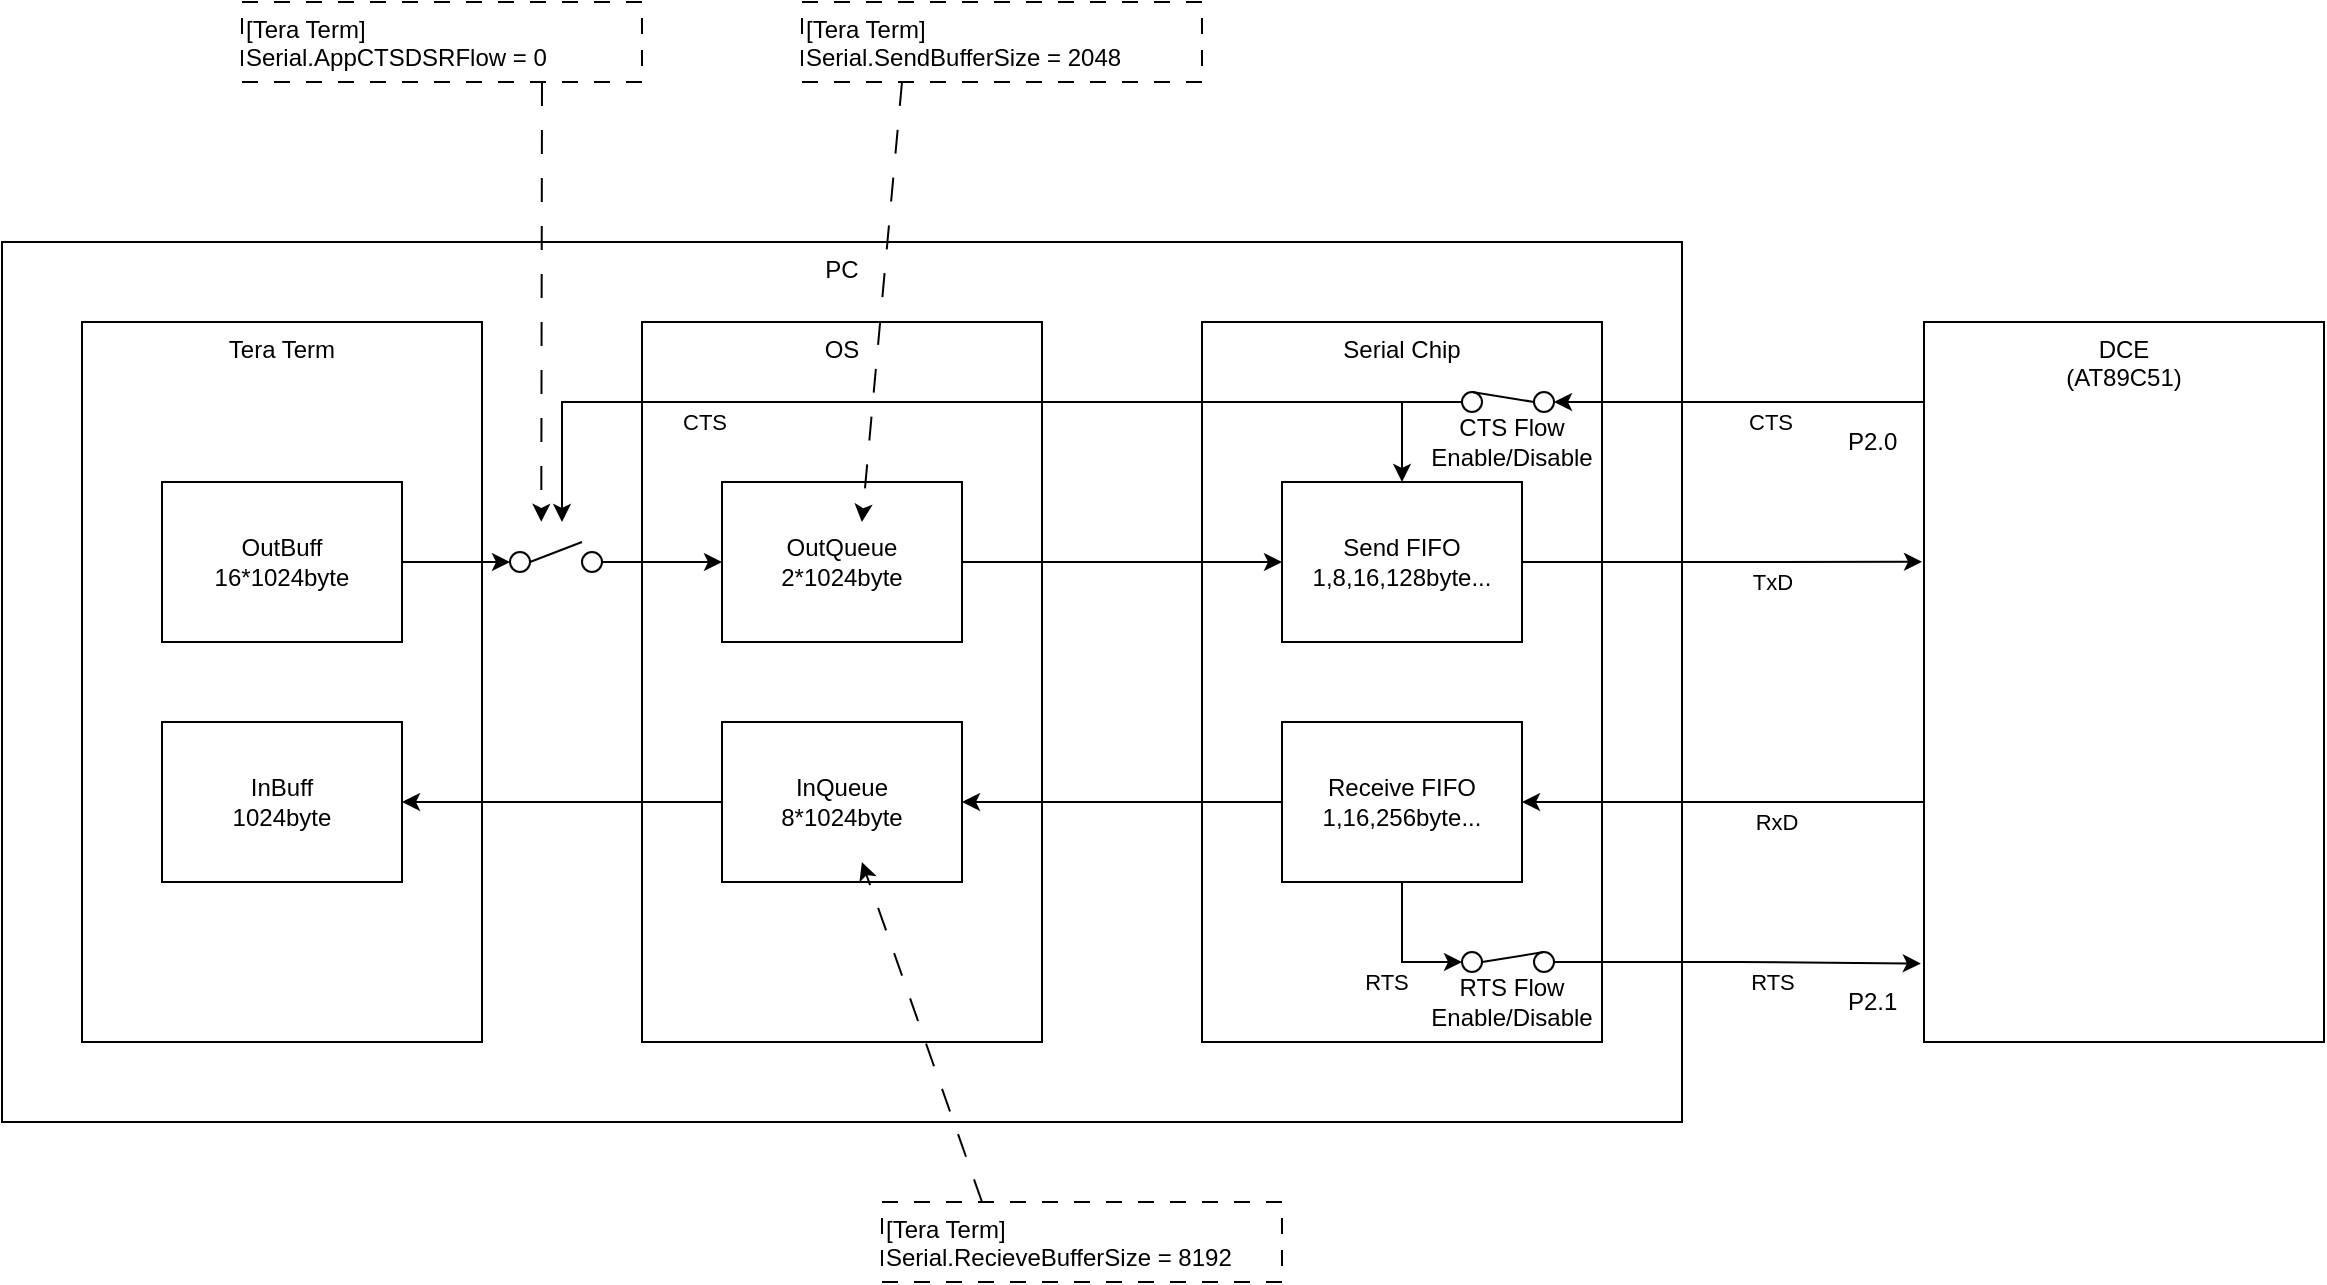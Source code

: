 <mxfile version="20.8.16" type="device"><diagram name="ページ1" id="FFNixvQXJPsE4i4gI0jz"><mxGraphModel dx="1036" dy="1783" grid="1" gridSize="10" guides="1" tooltips="1" connect="1" arrows="1" fold="1" page="1" pageScale="1" pageWidth="827" pageHeight="1169" math="0" shadow="0"><root><mxCell id="0"/><mxCell id="1" parent="0"/><mxCell id="ioeUskF0LvNoYCrA8RpN-43" value="PC" style="rounded=0;whiteSpace=wrap;html=1;verticalAlign=top;" parent="1" vertex="1"><mxGeometry x="80" y="80" width="840" height="440" as="geometry"/></mxCell><mxCell id="ioeUskF0LvNoYCrA8RpN-16" value="Serial Chip" style="rounded=0;whiteSpace=wrap;html=1;verticalAlign=top;" parent="1" vertex="1"><mxGeometry x="680" y="120" width="200" height="360" as="geometry"/></mxCell><mxCell id="ioeUskF0LvNoYCrA8RpN-15" value="OS" style="rounded=0;whiteSpace=wrap;html=1;verticalAlign=top;" parent="1" vertex="1"><mxGeometry x="400" y="120" width="200" height="360" as="geometry"/></mxCell><mxCell id="ioeUskF0LvNoYCrA8RpN-7" value="Tera Term" style="rounded=0;whiteSpace=wrap;html=1;verticalAlign=top;" parent="1" vertex="1"><mxGeometry x="120" y="120" width="200" height="360" as="geometry"/></mxCell><mxCell id="ioeUskF0LvNoYCrA8RpN-8" style="edgeStyle=orthogonalEdgeStyle;rounded=0;orthogonalLoop=1;jettySize=auto;html=1;entryX=0;entryY=0.5;entryDx=0;entryDy=0;" parent="1" source="ioeUskF0LvNoYCrA8RpN-1" target="ioeUskF0LvNoYCrA8RpN-9" edge="1"><mxGeometry relative="1" as="geometry"><mxPoint x="340" y="240" as="targetPoint"/></mxGeometry></mxCell><mxCell id="ioeUskF0LvNoYCrA8RpN-1" value="OutBuff&lt;br&gt;16*1024byte" style="rounded=0;whiteSpace=wrap;html=1;" parent="1" vertex="1"><mxGeometry x="160" y="200" width="120" height="80" as="geometry"/></mxCell><mxCell id="ioeUskF0LvNoYCrA8RpN-14" style="edgeStyle=orthogonalEdgeStyle;rounded=0;orthogonalLoop=1;jettySize=auto;html=1;entryX=0;entryY=0.5;entryDx=0;entryDy=0;" parent="1" source="ioeUskF0LvNoYCrA8RpN-2" target="ioeUskF0LvNoYCrA8RpN-3" edge="1"><mxGeometry relative="1" as="geometry"/></mxCell><mxCell id="ioeUskF0LvNoYCrA8RpN-2" value="OutQueue&lt;br&gt;2*1024byte" style="rounded=0;whiteSpace=wrap;html=1;" parent="1" vertex="1"><mxGeometry x="440" y="200" width="120" height="80" as="geometry"/></mxCell><mxCell id="ioeUskF0LvNoYCrA8RpN-19" style="edgeStyle=orthogonalEdgeStyle;rounded=0;orthogonalLoop=1;jettySize=auto;html=1;entryX=-0.005;entryY=0.333;entryDx=0;entryDy=0;entryPerimeter=0;" parent="1" source="ioeUskF0LvNoYCrA8RpN-3" target="ioeUskF0LvNoYCrA8RpN-17" edge="1"><mxGeometry relative="1" as="geometry"><mxPoint x="1000" y="240" as="targetPoint"/></mxGeometry></mxCell><mxCell id="ioeUskF0LvNoYCrA8RpN-20" value="TxD" style="edgeLabel;html=1;align=center;verticalAlign=middle;resizable=0;points=[];" parent="ioeUskF0LvNoYCrA8RpN-19" vertex="1" connectable="0"><mxGeometry x="0.203" y="1" relative="1" as="geometry"><mxPoint x="4" y="11" as="offset"/></mxGeometry></mxCell><mxCell id="ioeUskF0LvNoYCrA8RpN-3" value="Send FIFO&lt;br&gt;1,8,16,128byte..." style="rounded=0;whiteSpace=wrap;html=1;" parent="1" vertex="1"><mxGeometry x="720" y="200" width="120" height="80" as="geometry"/></mxCell><mxCell id="ioeUskF0LvNoYCrA8RpN-26" style="edgeStyle=orthogonalEdgeStyle;rounded=0;orthogonalLoop=1;jettySize=auto;html=1;exitX=0.5;exitY=1;exitDx=0;exitDy=0;entryX=0;entryY=0.5;entryDx=0;entryDy=0;" parent="1" source="ioeUskF0LvNoYCrA8RpN-4" target="ioeUskF0LvNoYCrA8RpN-35" edge="1"><mxGeometry relative="1" as="geometry"><mxPoint x="770" y="410" as="sourcePoint"/><mxPoint x="810" y="436" as="targetPoint"/><Array as="points"><mxPoint x="780" y="440"/></Array></mxGeometry></mxCell><mxCell id="ioeUskF0LvNoYCrA8RpN-27" value="RTS" style="edgeLabel;html=1;align=center;verticalAlign=middle;resizable=0;points=[];" parent="ioeUskF0LvNoYCrA8RpN-26" vertex="1" connectable="0"><mxGeometry x="0.601" relative="1" as="geometry"><mxPoint x="-24" y="10" as="offset"/></mxGeometry></mxCell><mxCell id="ioeUskF0LvNoYCrA8RpN-28" style="edgeStyle=orthogonalEdgeStyle;rounded=0;orthogonalLoop=1;jettySize=auto;html=1;" parent="1" source="ioeUskF0LvNoYCrA8RpN-4" target="ioeUskF0LvNoYCrA8RpN-5" edge="1"><mxGeometry relative="1" as="geometry"/></mxCell><mxCell id="ioeUskF0LvNoYCrA8RpN-4" value="Receive FIFO&lt;br&gt;1,16,256byte..." style="rounded=0;whiteSpace=wrap;html=1;" parent="1" vertex="1"><mxGeometry x="720" y="320" width="120" height="80" as="geometry"/></mxCell><mxCell id="ioeUskF0LvNoYCrA8RpN-29" style="edgeStyle=orthogonalEdgeStyle;rounded=0;orthogonalLoop=1;jettySize=auto;html=1;entryX=1;entryY=0.5;entryDx=0;entryDy=0;" parent="1" source="ioeUskF0LvNoYCrA8RpN-5" target="ioeUskF0LvNoYCrA8RpN-6" edge="1"><mxGeometry relative="1" as="geometry"/></mxCell><mxCell id="ioeUskF0LvNoYCrA8RpN-5" value="InQueue&lt;br&gt;8*1024byte" style="rounded=0;whiteSpace=wrap;html=1;" parent="1" vertex="1"><mxGeometry x="440" y="320" width="120" height="80" as="geometry"/></mxCell><mxCell id="ioeUskF0LvNoYCrA8RpN-6" value="InBuff&lt;br&gt;1024byte" style="rounded=0;whiteSpace=wrap;html=1;" parent="1" vertex="1"><mxGeometry x="160" y="320" width="120" height="80" as="geometry"/></mxCell><mxCell id="ioeUskF0LvNoYCrA8RpN-9" value="" style="ellipse;whiteSpace=wrap;html=1;aspect=fixed;direction=east;" parent="1" vertex="1"><mxGeometry x="334" y="235" width="10" height="10" as="geometry"/></mxCell><mxCell id="ioeUskF0LvNoYCrA8RpN-13" style="edgeStyle=orthogonalEdgeStyle;rounded=0;orthogonalLoop=1;jettySize=auto;html=1;entryX=0;entryY=0.5;entryDx=0;entryDy=0;" parent="1" source="ioeUskF0LvNoYCrA8RpN-11" target="ioeUskF0LvNoYCrA8RpN-2" edge="1"><mxGeometry relative="1" as="geometry"/></mxCell><mxCell id="ioeUskF0LvNoYCrA8RpN-11" value="" style="ellipse;whiteSpace=wrap;html=1;aspect=fixed;direction=east;" parent="1" vertex="1"><mxGeometry x="370" y="235" width="10" height="10" as="geometry"/></mxCell><mxCell id="ioeUskF0LvNoYCrA8RpN-12" value="" style="endArrow=none;html=1;rounded=0;exitX=1;exitY=0.5;exitDx=0;exitDy=0;" parent="1" source="ioeUskF0LvNoYCrA8RpN-9" edge="1"><mxGeometry width="50" height="50" relative="1" as="geometry"><mxPoint x="350" y="300" as="sourcePoint"/><mxPoint x="370" y="230" as="targetPoint"/></mxGeometry></mxCell><mxCell id="ioeUskF0LvNoYCrA8RpN-18" value="CTS" style="edgeStyle=orthogonalEdgeStyle;rounded=0;orthogonalLoop=1;jettySize=auto;html=1;exitX=0;exitY=0.111;exitDx=0;exitDy=0;exitPerimeter=0;entryX=1;entryY=0.5;entryDx=0;entryDy=0;" parent="1" source="ioeUskF0LvNoYCrA8RpN-17" target="ioeUskF0LvNoYCrA8RpN-31" edge="1"><mxGeometry x="-0.167" y="10" relative="1" as="geometry"><mxPoint x="920" y="140" as="targetPoint"/><Array as="points"><mxPoint x="960" y="160"/></Array><mxPoint as="offset"/></mxGeometry></mxCell><mxCell id="ioeUskF0LvNoYCrA8RpN-21" style="edgeStyle=orthogonalEdgeStyle;rounded=0;orthogonalLoop=1;jettySize=auto;html=1;" parent="1" edge="1"><mxGeometry relative="1" as="geometry"><mxPoint x="360" y="220" as="targetPoint"/><mxPoint x="780" y="160" as="sourcePoint"/><Array as="points"><mxPoint x="770" y="160"/><mxPoint x="360" y="160"/></Array></mxGeometry></mxCell><mxCell id="ioeUskF0LvNoYCrA8RpN-22" value="CTS" style="edgeLabel;html=1;align=center;verticalAlign=middle;resizable=0;points=[];" parent="ioeUskF0LvNoYCrA8RpN-21" vertex="1" connectable="0"><mxGeometry x="-0.215" y="-2" relative="1" as="geometry"><mxPoint x="-161" y="12" as="offset"/></mxGeometry></mxCell><mxCell id="ioeUskF0LvNoYCrA8RpN-23" style="edgeStyle=orthogonalEdgeStyle;rounded=0;orthogonalLoop=1;jettySize=auto;html=1;" parent="1" source="ioeUskF0LvNoYCrA8RpN-17" target="ioeUskF0LvNoYCrA8RpN-4" edge="1"><mxGeometry relative="1" as="geometry"><Array as="points"><mxPoint x="930" y="360"/><mxPoint x="930" y="360"/></Array></mxGeometry></mxCell><mxCell id="ioeUskF0LvNoYCrA8RpN-24" value="RxD" style="edgeLabel;html=1;align=center;verticalAlign=middle;resizable=0;points=[];" parent="ioeUskF0LvNoYCrA8RpN-23" vertex="1" connectable="0"><mxGeometry x="-0.32" y="2" relative="1" as="geometry"><mxPoint x="-6" y="8" as="offset"/></mxGeometry></mxCell><mxCell id="ioeUskF0LvNoYCrA8RpN-17" value="DCE&lt;br&gt;(AT89C51)" style="rounded=0;whiteSpace=wrap;html=1;verticalAlign=top;" parent="1" vertex="1"><mxGeometry x="1041" y="120" width="200" height="360" as="geometry"/></mxCell><mxCell id="ioeUskF0LvNoYCrA8RpN-33" style="edgeStyle=orthogonalEdgeStyle;rounded=0;orthogonalLoop=1;jettySize=auto;html=1;entryX=0.5;entryY=0;entryDx=0;entryDy=0;" parent="1" source="ioeUskF0LvNoYCrA8RpN-30" target="ioeUskF0LvNoYCrA8RpN-3" edge="1"><mxGeometry relative="1" as="geometry"><Array as="points"><mxPoint x="780" y="160"/></Array></mxGeometry></mxCell><mxCell id="ioeUskF0LvNoYCrA8RpN-30" value="" style="ellipse;whiteSpace=wrap;html=1;aspect=fixed;direction=east;" parent="1" vertex="1"><mxGeometry x="810" y="155" width="10" height="10" as="geometry"/></mxCell><mxCell id="ioeUskF0LvNoYCrA8RpN-31" value="" style="ellipse;whiteSpace=wrap;html=1;aspect=fixed;direction=east;" parent="1" vertex="1"><mxGeometry x="846" y="155" width="10" height="10" as="geometry"/></mxCell><mxCell id="ioeUskF0LvNoYCrA8RpN-32" value="" style="endArrow=none;html=1;rounded=0;exitX=0;exitY=0.5;exitDx=0;exitDy=0;entryX=0.5;entryY=0;entryDx=0;entryDy=0;" parent="1" source="ioeUskF0LvNoYCrA8RpN-31" target="ioeUskF0LvNoYCrA8RpN-30" edge="1"><mxGeometry width="50" height="50" relative="1" as="geometry"><mxPoint x="826" y="230" as="sourcePoint"/><mxPoint x="846" y="160" as="targetPoint"/></mxGeometry></mxCell><mxCell id="ioeUskF0LvNoYCrA8RpN-34" value="CTS Flow Enable/Disable" style="text;html=1;strokeColor=none;fillColor=none;align=center;verticalAlign=middle;whiteSpace=wrap;rounded=0;" parent="1" vertex="1"><mxGeometry x="790" y="165" width="90" height="30" as="geometry"/></mxCell><mxCell id="ioeUskF0LvNoYCrA8RpN-35" value="" style="ellipse;whiteSpace=wrap;html=1;aspect=fixed;direction=east;" parent="1" vertex="1"><mxGeometry x="810" y="435" width="10" height="10" as="geometry"/></mxCell><mxCell id="ioeUskF0LvNoYCrA8RpN-38" style="edgeStyle=orthogonalEdgeStyle;rounded=0;orthogonalLoop=1;jettySize=auto;html=1;entryX=-0.008;entryY=0.891;entryDx=0;entryDy=0;entryPerimeter=0;" parent="1" source="ioeUskF0LvNoYCrA8RpN-36" target="ioeUskF0LvNoYCrA8RpN-17" edge="1"><mxGeometry relative="1" as="geometry"/></mxCell><mxCell id="ioeUskF0LvNoYCrA8RpN-39" value="RTS" style="edgeLabel;html=1;align=center;verticalAlign=middle;resizable=0;points=[];" parent="ioeUskF0LvNoYCrA8RpN-38" vertex="1" connectable="0"><mxGeometry x="0.236" relative="1" as="geometry"><mxPoint x="-4" y="9" as="offset"/></mxGeometry></mxCell><mxCell id="ioeUskF0LvNoYCrA8RpN-36" value="" style="ellipse;whiteSpace=wrap;html=1;aspect=fixed;direction=east;" parent="1" vertex="1"><mxGeometry x="846" y="435" width="10" height="10" as="geometry"/></mxCell><mxCell id="ioeUskF0LvNoYCrA8RpN-37" value="" style="endArrow=none;html=1;rounded=0;exitX=1;exitY=0.5;exitDx=0;exitDy=0;entryX=0.5;entryY=0;entryDx=0;entryDy=0;" parent="1" source="ioeUskF0LvNoYCrA8RpN-35" target="ioeUskF0LvNoYCrA8RpN-36" edge="1"><mxGeometry width="50" height="50" relative="1" as="geometry"><mxPoint x="826" y="500" as="sourcePoint"/><mxPoint x="846" y="430" as="targetPoint"/></mxGeometry></mxCell><mxCell id="ioeUskF0LvNoYCrA8RpN-40" value="RTS Flow Enable/Disable" style="text;html=1;strokeColor=none;fillColor=none;align=center;verticalAlign=middle;whiteSpace=wrap;rounded=0;" parent="1" vertex="1"><mxGeometry x="790" y="445" width="90" height="30" as="geometry"/></mxCell><mxCell id="ioeUskF0LvNoYCrA8RpN-41" value="P2.1" style="text;html=1;strokeColor=none;fillColor=none;align=left;verticalAlign=middle;whiteSpace=wrap;rounded=0;" parent="1" vertex="1"><mxGeometry x="1001" y="445" width="60" height="30" as="geometry"/></mxCell><mxCell id="ioeUskF0LvNoYCrA8RpN-42" value="P2.0" style="text;html=1;strokeColor=none;fillColor=none;align=left;verticalAlign=middle;whiteSpace=wrap;rounded=0;" parent="1" vertex="1"><mxGeometry x="1001" y="165" width="60" height="30" as="geometry"/></mxCell><mxCell id="ZjZdz6X47dBz3Dx1Ca9F-4" style="rounded=0;orthogonalLoop=1;jettySize=auto;html=1;exitX=0.75;exitY=1;exitDx=0;exitDy=0;entryX=0.321;entryY=0.318;entryDx=0;entryDy=0;entryPerimeter=0;dashed=1;dashPattern=12 12;" parent="1" source="ZjZdz6X47dBz3Dx1Ca9F-2" target="ioeUskF0LvNoYCrA8RpN-43" edge="1"><mxGeometry relative="1" as="geometry"><mxPoint x="260" y="40" as="targetPoint"/></mxGeometry></mxCell><mxCell id="ZjZdz6X47dBz3Dx1Ca9F-2" value="[Tera Term]&lt;br style=&quot;border-color: var(--border-color);&quot;&gt;&lt;div style=&quot;border-color: var(--border-color);&quot;&gt;&lt;span style=&quot;border-color: var(--border-color); background-color: initial;&quot;&gt;Serial.AppCTSDSRFlow = 0&lt;/span&gt;&lt;/div&gt;" style="text;html=1;strokeColor=default;fillColor=none;align=left;verticalAlign=top;whiteSpace=wrap;rounded=0;dashed=1;dashPattern=8 8;" parent="1" vertex="1"><mxGeometry x="200" y="-40" width="200" height="40" as="geometry"/></mxCell><mxCell id="ZjZdz6X47dBz3Dx1Ca9F-6" value="&lt;div&gt;[Tera Term]&lt;/div&gt;&lt;div&gt;Serial.SendBufferSize = 2048&lt;/div&gt;" style="text;html=1;strokeColor=default;fillColor=none;align=left;verticalAlign=top;whiteSpace=wrap;rounded=0;dashed=1;dashPattern=8 8;" parent="1" vertex="1"><mxGeometry x="480" y="-40" width="200" height="40" as="geometry"/></mxCell><mxCell id="ZjZdz6X47dBz3Dx1Ca9F-7" style="rounded=0;orthogonalLoop=1;jettySize=auto;html=1;exitX=0.25;exitY=1;exitDx=0;exitDy=0;entryX=0.583;entryY=0.25;entryDx=0;entryDy=0;entryPerimeter=0;dashed=1;dashPattern=12 12;" parent="1" source="ZjZdz6X47dBz3Dx1Ca9F-6" target="ioeUskF0LvNoYCrA8RpN-2" edge="1"><mxGeometry relative="1" as="geometry"><mxPoint x="359.64" y="229.92" as="targetPoint"/><mxPoint x="306.5" y="20" as="sourcePoint"/></mxGeometry></mxCell><mxCell id="ZjZdz6X47dBz3Dx1Ca9F-8" value="&lt;div&gt;[Tera Term]&lt;/div&gt;&lt;div&gt;Serial.RecieveBufferSize = 8192&lt;/div&gt;" style="text;html=1;strokeColor=default;fillColor=none;align=left;verticalAlign=top;whiteSpace=wrap;rounded=0;dashed=1;dashPattern=8 8;" parent="1" vertex="1"><mxGeometry x="520" y="560" width="200" height="40" as="geometry"/></mxCell><mxCell id="ZjZdz6X47dBz3Dx1Ca9F-9" style="rounded=0;orthogonalLoop=1;jettySize=auto;html=1;exitX=0.25;exitY=0;exitDx=0;exitDy=0;entryX=0.583;entryY=0.875;entryDx=0;entryDy=0;entryPerimeter=0;dashed=1;dashPattern=12 12;" parent="1" source="ZjZdz6X47dBz3Dx1Ca9F-8" target="ioeUskF0LvNoYCrA8RpN-5" edge="1"><mxGeometry relative="1" as="geometry"><mxPoint x="519.96" y="230" as="targetPoint"/><mxPoint x="537.5" y="10" as="sourcePoint"/></mxGeometry></mxCell></root></mxGraphModel></diagram></mxfile>